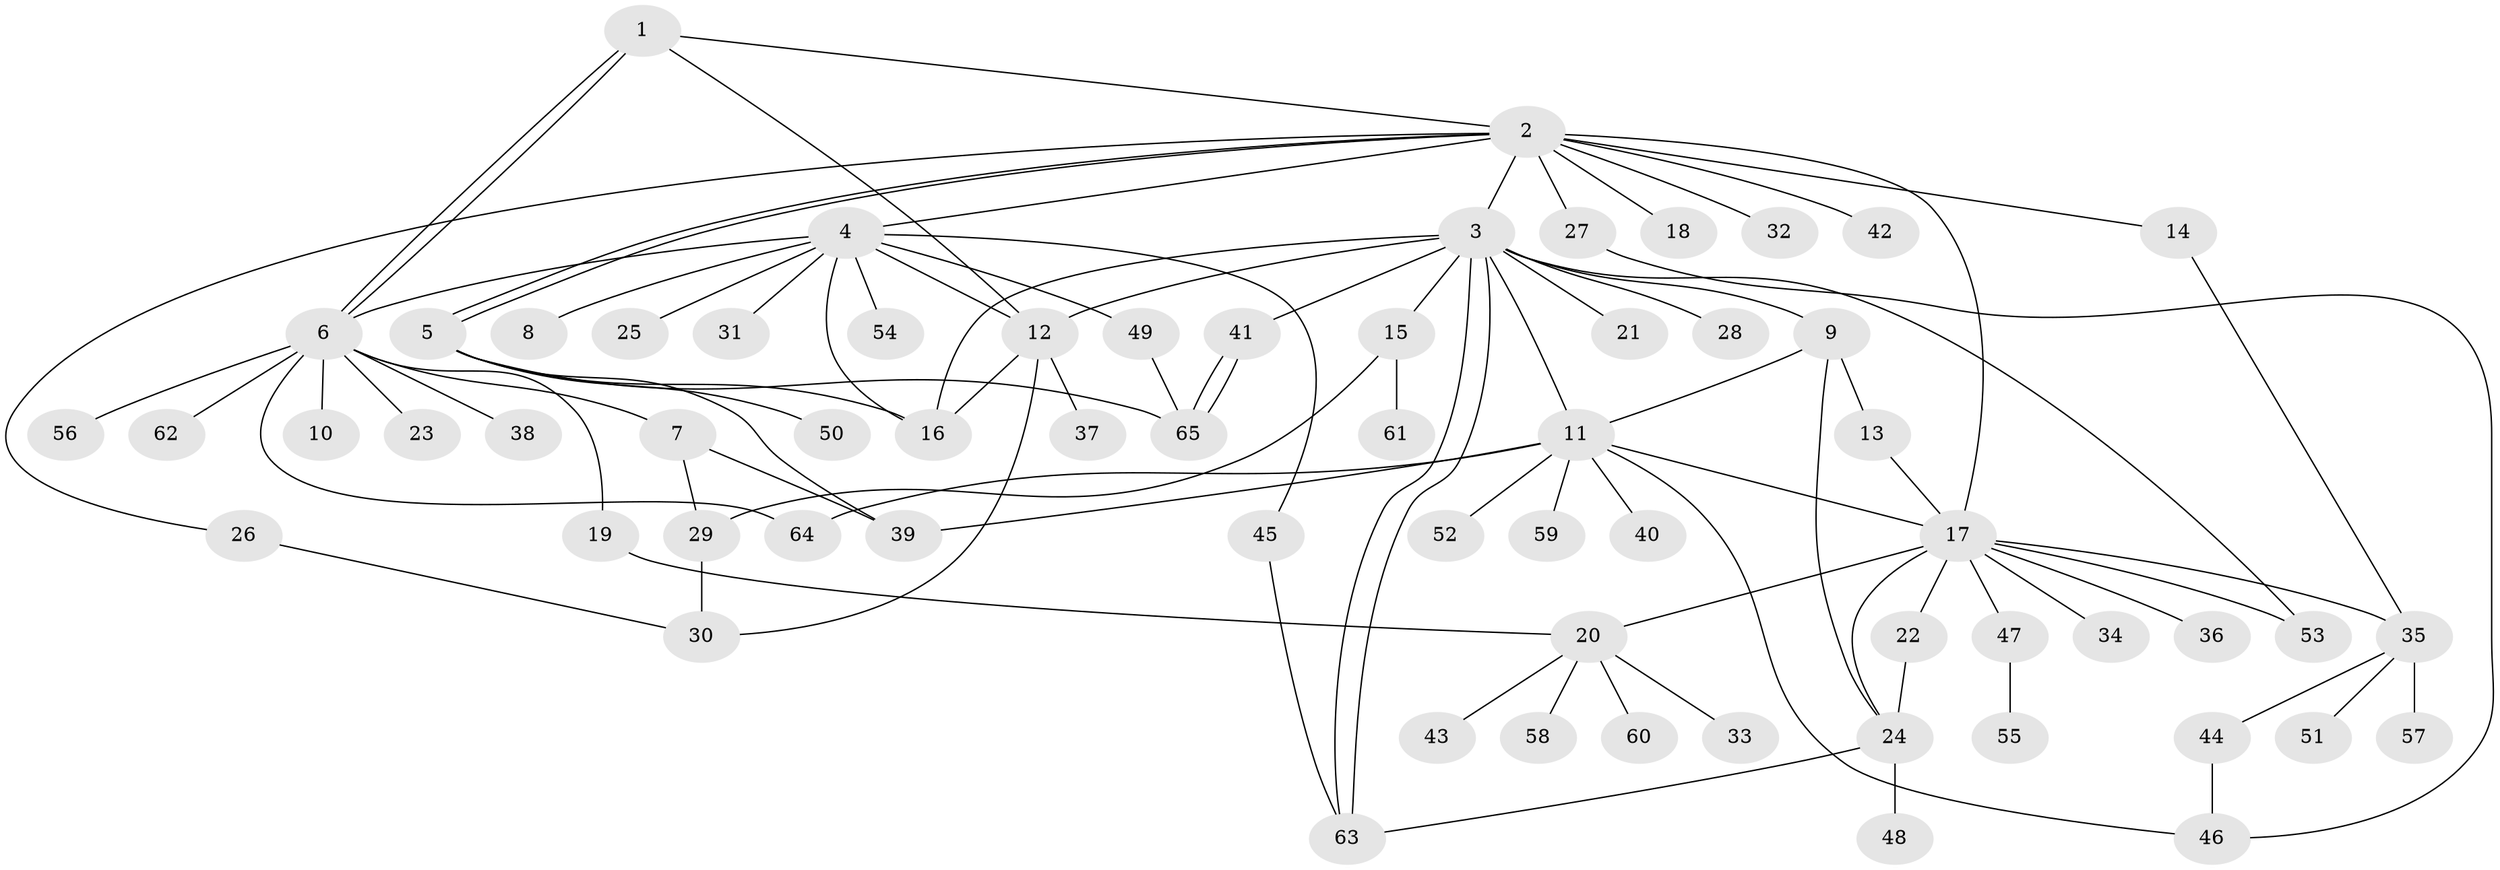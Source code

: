 // Generated by graph-tools (version 1.1) at 2025/11/02/27/25 16:11:15]
// undirected, 65 vertices, 94 edges
graph export_dot {
graph [start="1"]
  node [color=gray90,style=filled];
  1;
  2;
  3;
  4;
  5;
  6;
  7;
  8;
  9;
  10;
  11;
  12;
  13;
  14;
  15;
  16;
  17;
  18;
  19;
  20;
  21;
  22;
  23;
  24;
  25;
  26;
  27;
  28;
  29;
  30;
  31;
  32;
  33;
  34;
  35;
  36;
  37;
  38;
  39;
  40;
  41;
  42;
  43;
  44;
  45;
  46;
  47;
  48;
  49;
  50;
  51;
  52;
  53;
  54;
  55;
  56;
  57;
  58;
  59;
  60;
  61;
  62;
  63;
  64;
  65;
  1 -- 2;
  1 -- 6;
  1 -- 6;
  1 -- 12;
  2 -- 3;
  2 -- 4;
  2 -- 5;
  2 -- 5;
  2 -- 14;
  2 -- 17;
  2 -- 18;
  2 -- 26;
  2 -- 27;
  2 -- 32;
  2 -- 42;
  3 -- 9;
  3 -- 11;
  3 -- 12;
  3 -- 15;
  3 -- 16;
  3 -- 21;
  3 -- 28;
  3 -- 41;
  3 -- 53;
  3 -- 63;
  3 -- 63;
  4 -- 6;
  4 -- 8;
  4 -- 12;
  4 -- 16;
  4 -- 25;
  4 -- 31;
  4 -- 45;
  4 -- 49;
  4 -- 54;
  5 -- 16;
  5 -- 39;
  5 -- 50;
  5 -- 65;
  6 -- 7;
  6 -- 10;
  6 -- 19;
  6 -- 23;
  6 -- 38;
  6 -- 56;
  6 -- 62;
  6 -- 64;
  7 -- 29;
  7 -- 39;
  9 -- 11;
  9 -- 13;
  9 -- 24;
  11 -- 17;
  11 -- 39;
  11 -- 40;
  11 -- 46;
  11 -- 52;
  11 -- 59;
  11 -- 64;
  12 -- 16;
  12 -- 30;
  12 -- 37;
  13 -- 17;
  14 -- 35;
  15 -- 29;
  15 -- 61;
  17 -- 20;
  17 -- 22;
  17 -- 24;
  17 -- 34;
  17 -- 35;
  17 -- 36;
  17 -- 47;
  17 -- 53;
  19 -- 20;
  20 -- 33;
  20 -- 43;
  20 -- 58;
  20 -- 60;
  22 -- 24;
  24 -- 48;
  24 -- 63;
  26 -- 30;
  27 -- 46;
  29 -- 30;
  35 -- 44;
  35 -- 51;
  35 -- 57;
  41 -- 65;
  41 -- 65;
  44 -- 46;
  45 -- 63;
  47 -- 55;
  49 -- 65;
}
